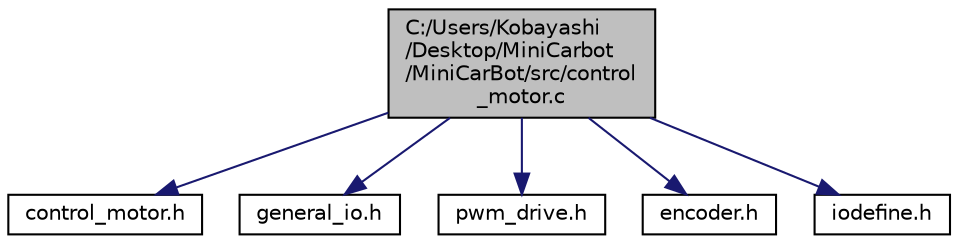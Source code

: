 digraph "C:/Users/Kobayashi/Desktop/MiniCarbot/MiniCarBot/src/control_motor.c"
{
 // LATEX_PDF_SIZE
  edge [fontname="Helvetica",fontsize="10",labelfontname="Helvetica",labelfontsize="10"];
  node [fontname="Helvetica",fontsize="10",shape=record];
  Node1 [label="C:/Users/Kobayashi\l/Desktop/MiniCarbot\l/MiniCarBot/src/control\l_motor.c",height=0.2,width=0.4,color="black", fillcolor="grey75", style="filled", fontcolor="black",tooltip=" "];
  Node1 -> Node2 [color="midnightblue",fontsize="10",style="solid",fontname="Helvetica"];
  Node2 [label="control_motor.h",height=0.2,width=0.4,color="black", fillcolor="white", style="filled",URL="$control__motor_8h.html",tooltip="モータ駆動用PWM出力。エンコーダカウント取得。 これらを使用した、モータ回転数制御。"];
  Node1 -> Node3 [color="midnightblue",fontsize="10",style="solid",fontname="Helvetica"];
  Node3 [label="general_io.h",height=0.2,width=0.4,color="black", fillcolor="white", style="filled",URL="$general__io_8h.html",tooltip="汎用ポートのON/OFF出力"];
  Node1 -> Node4 [color="midnightblue",fontsize="10",style="solid",fontname="Helvetica"];
  Node4 [label="pwm_drive.h",height=0.2,width=0.4,color="black", fillcolor="white", style="filled",URL="$pwm__drive_8h.html",tooltip="左車輪モータと右車輪モータのPWM駆動"];
  Node1 -> Node5 [color="midnightblue",fontsize="10",style="solid",fontname="Helvetica"];
  Node5 [label="encoder.h",height=0.2,width=0.4,color="black", fillcolor="white", style="filled",URL="$encoder_8h.html",tooltip="左モータと右モータのエンコーダカウントを取得"];
  Node1 -> Node6 [color="midnightblue",fontsize="10",style="solid",fontname="Helvetica"];
  Node6 [label="iodefine.h",height=0.2,width=0.4,color="black", fillcolor="white", style="filled",URL="$iodefine_8h.html",tooltip=" "];
}
